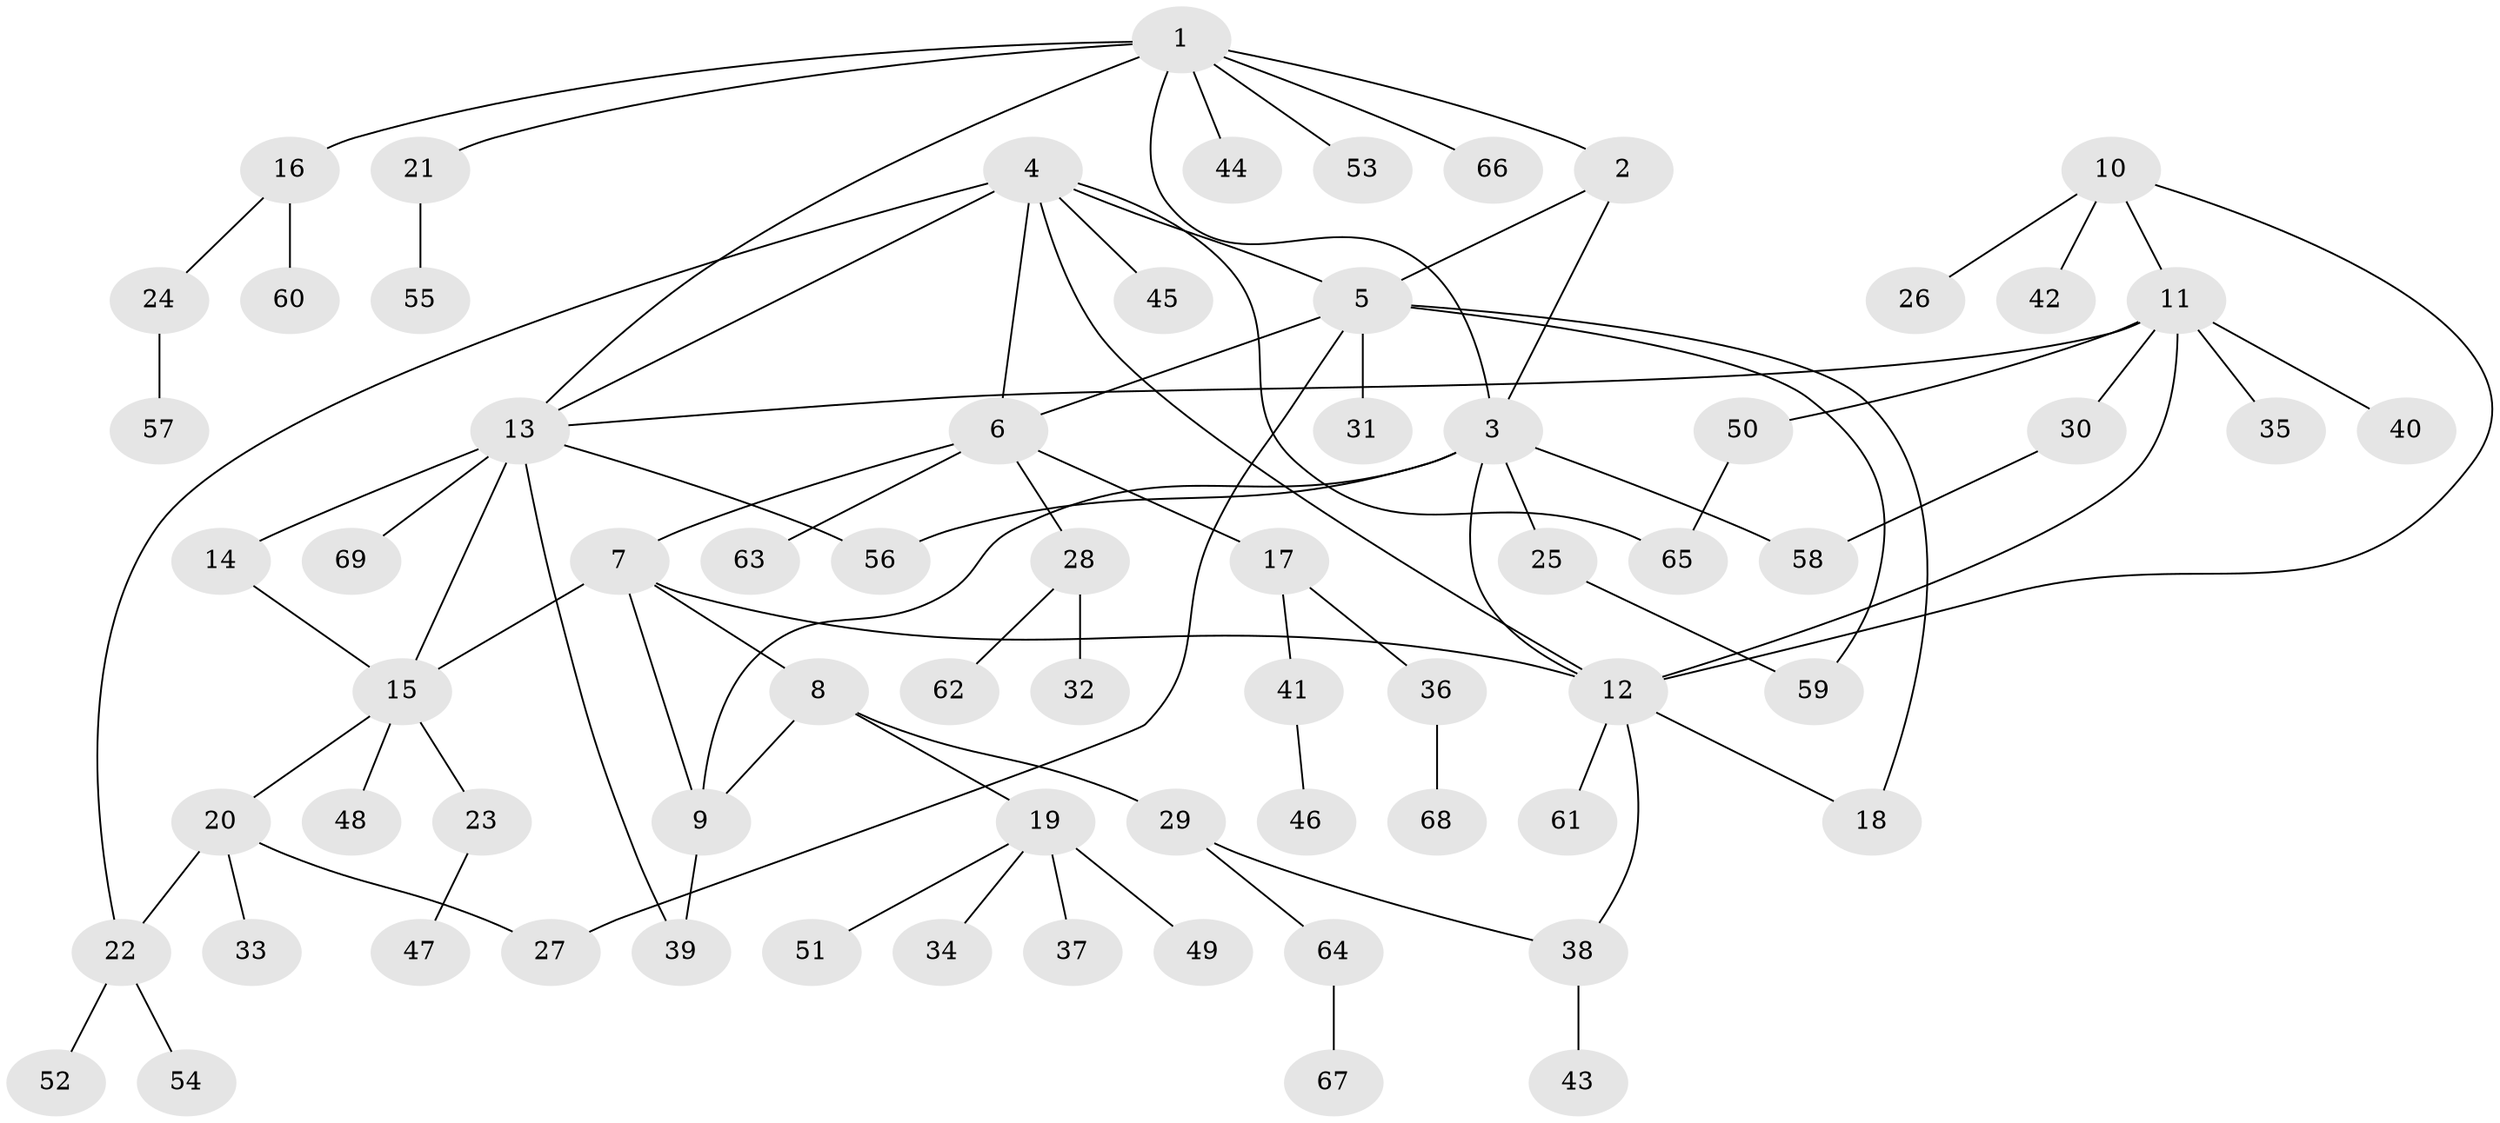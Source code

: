 // Generated by graph-tools (version 1.1) at 2025/50/03/09/25 03:50:41]
// undirected, 69 vertices, 88 edges
graph export_dot {
graph [start="1"]
  node [color=gray90,style=filled];
  1;
  2;
  3;
  4;
  5;
  6;
  7;
  8;
  9;
  10;
  11;
  12;
  13;
  14;
  15;
  16;
  17;
  18;
  19;
  20;
  21;
  22;
  23;
  24;
  25;
  26;
  27;
  28;
  29;
  30;
  31;
  32;
  33;
  34;
  35;
  36;
  37;
  38;
  39;
  40;
  41;
  42;
  43;
  44;
  45;
  46;
  47;
  48;
  49;
  50;
  51;
  52;
  53;
  54;
  55;
  56;
  57;
  58;
  59;
  60;
  61;
  62;
  63;
  64;
  65;
  66;
  67;
  68;
  69;
  1 -- 2;
  1 -- 3;
  1 -- 13;
  1 -- 16;
  1 -- 21;
  1 -- 44;
  1 -- 53;
  1 -- 66;
  2 -- 3;
  2 -- 5;
  3 -- 9;
  3 -- 12;
  3 -- 25;
  3 -- 56;
  3 -- 58;
  4 -- 5;
  4 -- 6;
  4 -- 12;
  4 -- 13;
  4 -- 22;
  4 -- 45;
  4 -- 65;
  5 -- 6;
  5 -- 18;
  5 -- 27;
  5 -- 31;
  5 -- 59;
  6 -- 7;
  6 -- 17;
  6 -- 28;
  6 -- 63;
  7 -- 8;
  7 -- 9;
  7 -- 12;
  7 -- 15;
  8 -- 9;
  8 -- 19;
  8 -- 29;
  9 -- 39;
  10 -- 11;
  10 -- 12;
  10 -- 26;
  10 -- 42;
  11 -- 12;
  11 -- 13;
  11 -- 30;
  11 -- 35;
  11 -- 40;
  11 -- 50;
  12 -- 18;
  12 -- 38;
  12 -- 61;
  13 -- 14;
  13 -- 15;
  13 -- 39;
  13 -- 56;
  13 -- 69;
  14 -- 15;
  15 -- 20;
  15 -- 23;
  15 -- 48;
  16 -- 24;
  16 -- 60;
  17 -- 36;
  17 -- 41;
  19 -- 34;
  19 -- 37;
  19 -- 49;
  19 -- 51;
  20 -- 22;
  20 -- 27;
  20 -- 33;
  21 -- 55;
  22 -- 52;
  22 -- 54;
  23 -- 47;
  24 -- 57;
  25 -- 59;
  28 -- 32;
  28 -- 62;
  29 -- 38;
  29 -- 64;
  30 -- 58;
  36 -- 68;
  38 -- 43;
  41 -- 46;
  50 -- 65;
  64 -- 67;
}
